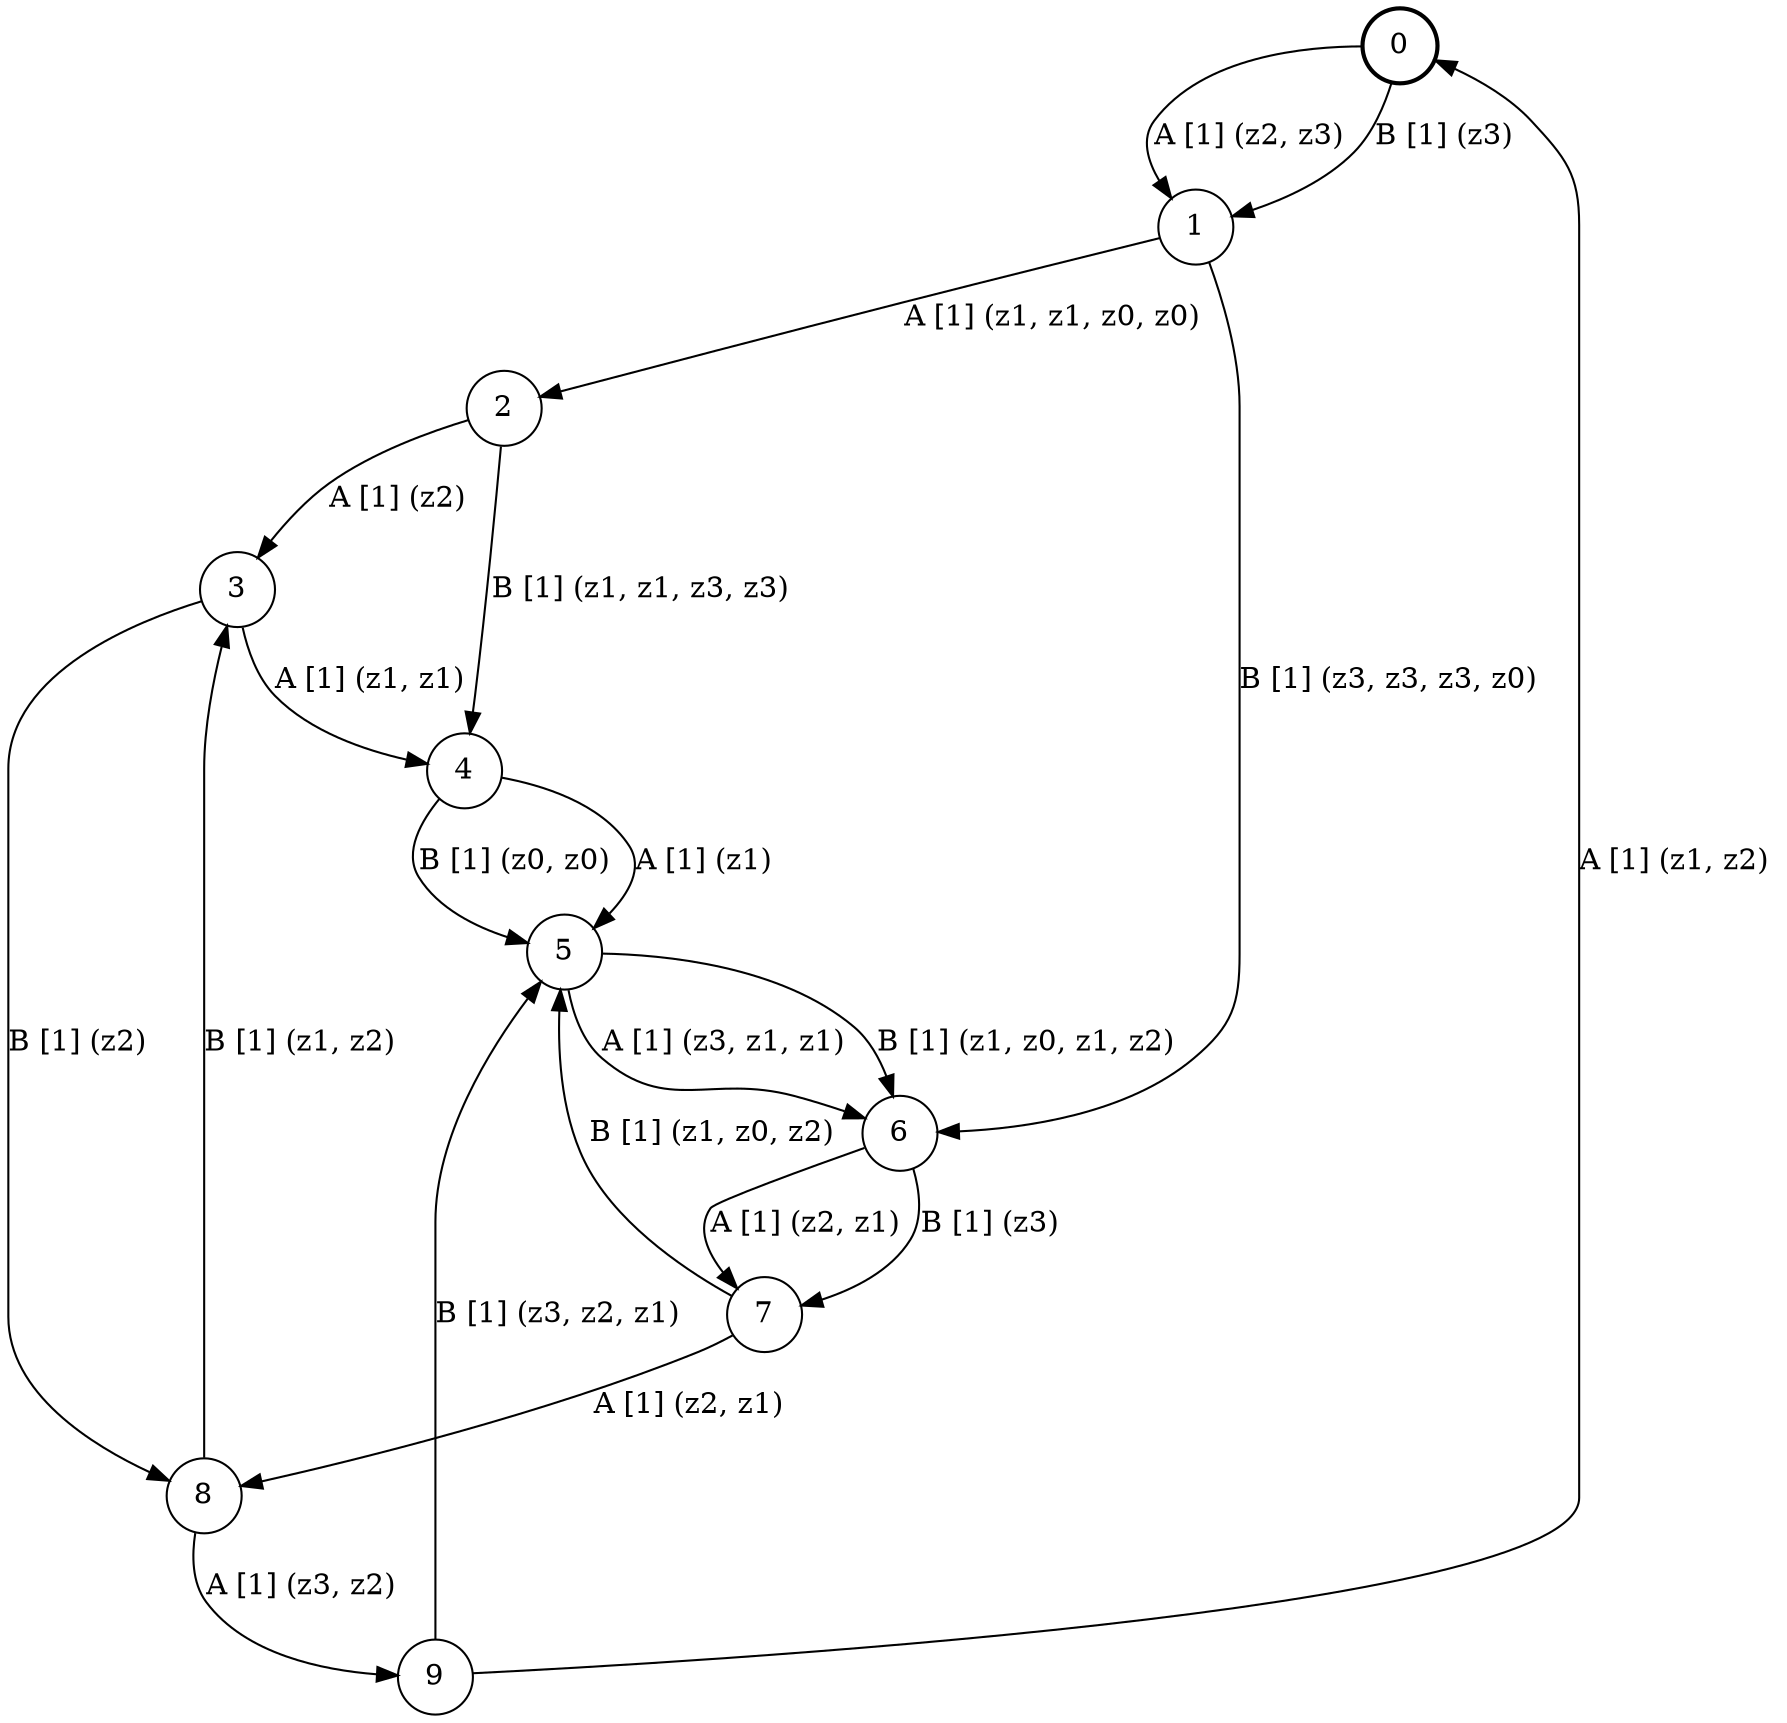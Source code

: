 # generated file, don't try to modify
# command: dot -Tpng <filename> > tree.png
digraph Automaton {
    node [shape = circle];
    0 [style = "bold"];
    0 -> 1 [label = "A [1] (z2, z3) "];
    0 -> 1 [label = "B [1] (z3) "];
    1 -> 2 [label = "A [1] (z1, z1, z0, z0) "];
    1 -> 6 [label = "B [1] (z3, z3, z3, z0) "];
    2 -> 3 [label = "A [1] (z2) "];
    2 -> 4 [label = "B [1] (z1, z1, z3, z3) "];
    3 -> 4 [label = "A [1] (z1, z1) "];
    3 -> 8 [label = "B [1] (z2) "];
    4 -> 5 [label = "A [1] (z1) "];
    4 -> 5 [label = "B [1] (z0, z0) "];
    5 -> 6 [label = "A [1] (z3, z1, z1) "];
    5 -> 6 [label = "B [1] (z1, z0, z1, z2) "];
    6 -> 7 [label = "A [1] (z2, z1) "];
    6 -> 7 [label = "B [1] (z3) "];
    7 -> 8 [label = "A [1] (z2, z1) "];
    7 -> 5 [label = "B [1] (z1, z0, z2) "];
    8 -> 9 [label = "A [1] (z3, z2) "];
    8 -> 3 [label = "B [1] (z1, z2) "];
    9 -> 0 [label = "A [1] (z1, z2) "];
    9 -> 5 [label = "B [1] (z3, z2, z1) "];
}
